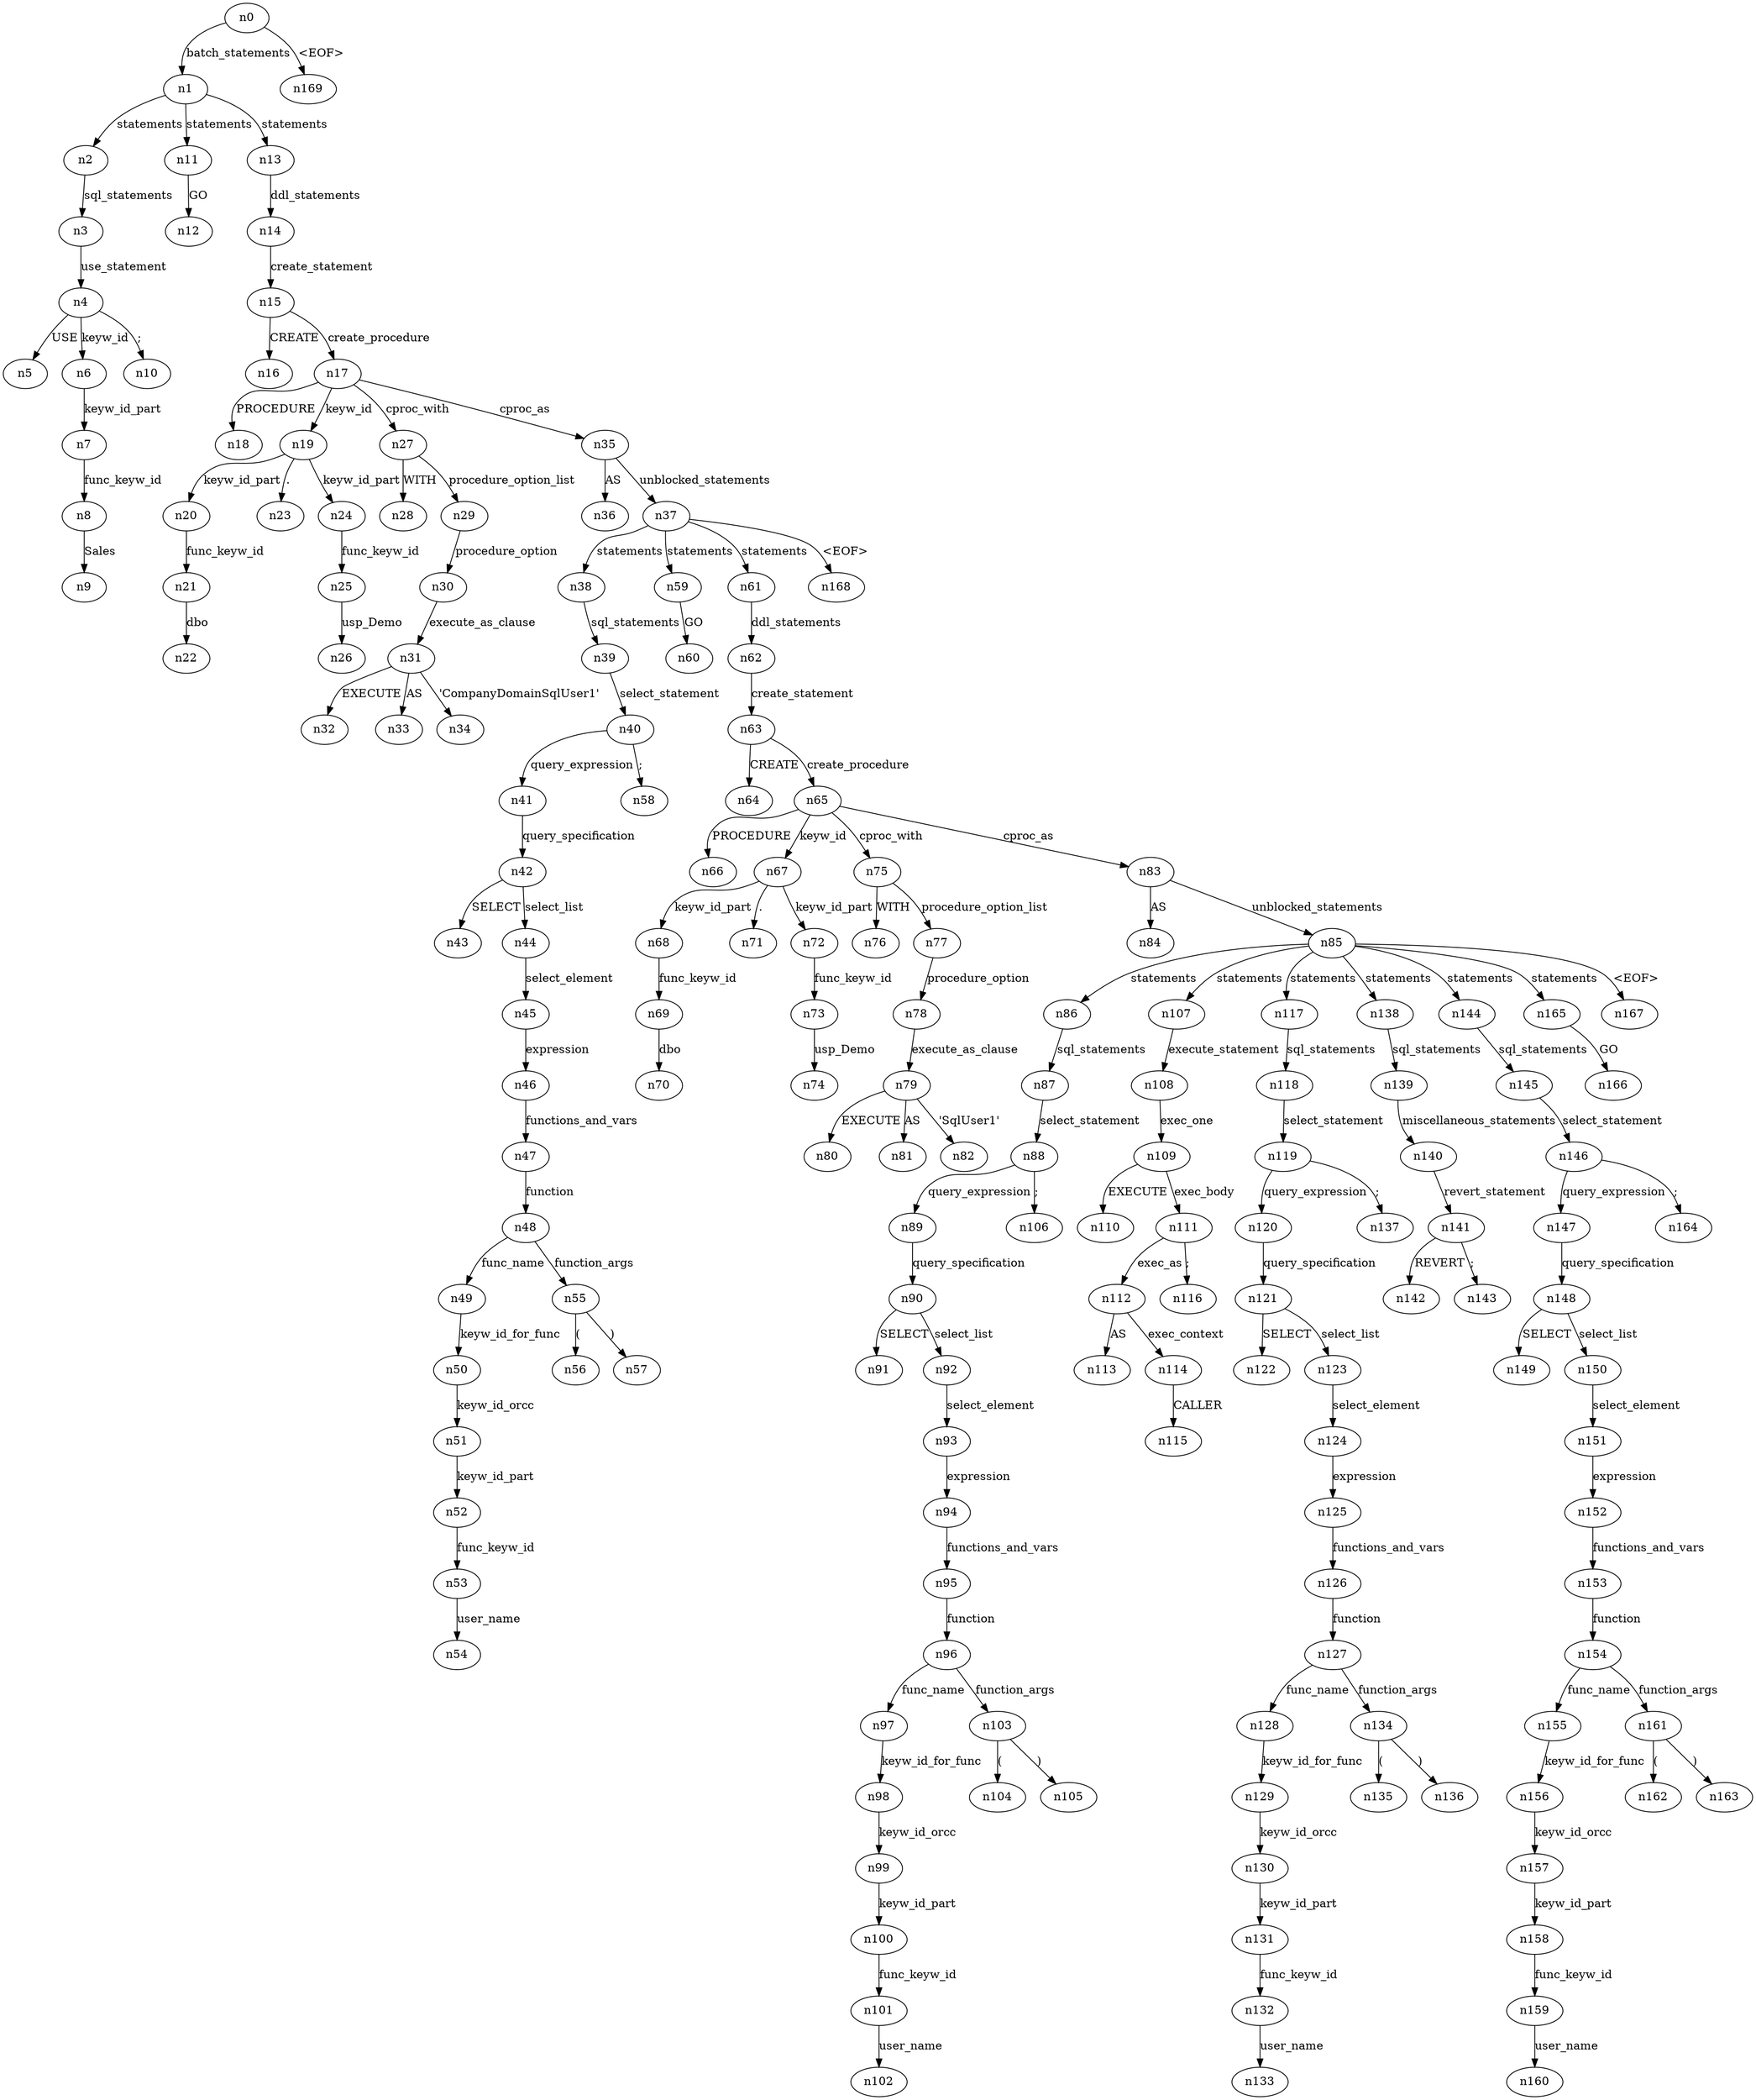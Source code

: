 digraph ParseTree {
  n0 -> n1 [label="batch_statements"];
  n1 -> n2 [label="statements"];
  n2 -> n3 [label="sql_statements"];
  n3 -> n4 [label="use_statement"];
  n4 -> n5 [label="USE"];
  n4 -> n6 [label="keyw_id"];
  n6 -> n7 [label="keyw_id_part"];
  n7 -> n8 [label="func_keyw_id"];
  n8 -> n9 [label="Sales"];
  n4 -> n10 [label=";"];
  n1 -> n11 [label="statements"];
  n11 -> n12 [label="GO"];
  n1 -> n13 [label="statements"];
  n13 -> n14 [label="ddl_statements"];
  n14 -> n15 [label="create_statement"];
  n15 -> n16 [label="CREATE"];
  n15 -> n17 [label="create_procedure"];
  n17 -> n18 [label="PROCEDURE"];
  n17 -> n19 [label="keyw_id"];
  n19 -> n20 [label="keyw_id_part"];
  n20 -> n21 [label="func_keyw_id"];
  n21 -> n22 [label="dbo"];
  n19 -> n23 [label="."];
  n19 -> n24 [label="keyw_id_part"];
  n24 -> n25 [label="func_keyw_id"];
  n25 -> n26 [label="usp_Demo"];
  n17 -> n27 [label="cproc_with"];
  n27 -> n28 [label="WITH"];
  n27 -> n29 [label="procedure_option_list"];
  n29 -> n30 [label="procedure_option"];
  n30 -> n31 [label="execute_as_clause"];
  n31 -> n32 [label="EXECUTE"];
  n31 -> n33 [label="AS"];
  n31 -> n34 [label="'CompanyDomain\SqlUser1'"];
  n17 -> n35 [label="cproc_as"];
  n35 -> n36 [label="AS"];
  n35 -> n37 [label="unblocked_statements"];
  n37 -> n38 [label="statements"];
  n38 -> n39 [label="sql_statements"];
  n39 -> n40 [label="select_statement"];
  n40 -> n41 [label="query_expression"];
  n41 -> n42 [label="query_specification"];
  n42 -> n43 [label="SELECT"];
  n42 -> n44 [label="select_list"];
  n44 -> n45 [label="select_element"];
  n45 -> n46 [label="expression"];
  n46 -> n47 [label="functions_and_vars"];
  n47 -> n48 [label="function"];
  n48 -> n49 [label="func_name"];
  n49 -> n50 [label="keyw_id_for_func"];
  n50 -> n51 [label="keyw_id_orcc"];
  n51 -> n52 [label="keyw_id_part"];
  n52 -> n53 [label="func_keyw_id"];
  n53 -> n54 [label="user_name"];
  n48 -> n55 [label="function_args"];
  n55 -> n56 [label="("];
  n55 -> n57 [label=")"];
  n40 -> n58 [label=";"];
  n37 -> n59 [label="statements"];
  n59 -> n60 [label="GO"];
  n37 -> n61 [label="statements"];
  n61 -> n62 [label="ddl_statements"];
  n62 -> n63 [label="create_statement"];
  n63 -> n64 [label="CREATE"];
  n63 -> n65 [label="create_procedure"];
  n65 -> n66 [label="PROCEDURE"];
  n65 -> n67 [label="keyw_id"];
  n67 -> n68 [label="keyw_id_part"];
  n68 -> n69 [label="func_keyw_id"];
  n69 -> n70 [label="dbo"];
  n67 -> n71 [label="."];
  n67 -> n72 [label="keyw_id_part"];
  n72 -> n73 [label="func_keyw_id"];
  n73 -> n74 [label="usp_Demo"];
  n65 -> n75 [label="cproc_with"];
  n75 -> n76 [label="WITH"];
  n75 -> n77 [label="procedure_option_list"];
  n77 -> n78 [label="procedure_option"];
  n78 -> n79 [label="execute_as_clause"];
  n79 -> n80 [label="EXECUTE"];
  n79 -> n81 [label="AS"];
  n79 -> n82 [label="'SqlUser1'"];
  n65 -> n83 [label="cproc_as"];
  n83 -> n84 [label="AS"];
  n83 -> n85 [label="unblocked_statements"];
  n85 -> n86 [label="statements"];
  n86 -> n87 [label="sql_statements"];
  n87 -> n88 [label="select_statement"];
  n88 -> n89 [label="query_expression"];
  n89 -> n90 [label="query_specification"];
  n90 -> n91 [label="SELECT"];
  n90 -> n92 [label="select_list"];
  n92 -> n93 [label="select_element"];
  n93 -> n94 [label="expression"];
  n94 -> n95 [label="functions_and_vars"];
  n95 -> n96 [label="function"];
  n96 -> n97 [label="func_name"];
  n97 -> n98 [label="keyw_id_for_func"];
  n98 -> n99 [label="keyw_id_orcc"];
  n99 -> n100 [label="keyw_id_part"];
  n100 -> n101 [label="func_keyw_id"];
  n101 -> n102 [label="user_name"];
  n96 -> n103 [label="function_args"];
  n103 -> n104 [label="("];
  n103 -> n105 [label=")"];
  n88 -> n106 [label=";"];
  n85 -> n107 [label="statements"];
  n107 -> n108 [label="execute_statement"];
  n108 -> n109 [label="exec_one"];
  n109 -> n110 [label="EXECUTE"];
  n109 -> n111 [label="exec_body"];
  n111 -> n112 [label="exec_as"];
  n112 -> n113 [label="AS"];
  n112 -> n114 [label="exec_context"];
  n114 -> n115 [label="CALLER"];
  n111 -> n116 [label=";"];
  n85 -> n117 [label="statements"];
  n117 -> n118 [label="sql_statements"];
  n118 -> n119 [label="select_statement"];
  n119 -> n120 [label="query_expression"];
  n120 -> n121 [label="query_specification"];
  n121 -> n122 [label="SELECT"];
  n121 -> n123 [label="select_list"];
  n123 -> n124 [label="select_element"];
  n124 -> n125 [label="expression"];
  n125 -> n126 [label="functions_and_vars"];
  n126 -> n127 [label="function"];
  n127 -> n128 [label="func_name"];
  n128 -> n129 [label="keyw_id_for_func"];
  n129 -> n130 [label="keyw_id_orcc"];
  n130 -> n131 [label="keyw_id_part"];
  n131 -> n132 [label="func_keyw_id"];
  n132 -> n133 [label="user_name"];
  n127 -> n134 [label="function_args"];
  n134 -> n135 [label="("];
  n134 -> n136 [label=")"];
  n119 -> n137 [label=";"];
  n85 -> n138 [label="statements"];
  n138 -> n139 [label="sql_statements"];
  n139 -> n140 [label="miscellaneous_statements"];
  n140 -> n141 [label="revert_statement"];
  n141 -> n142 [label="REVERT"];
  n141 -> n143 [label=";"];
  n85 -> n144 [label="statements"];
  n144 -> n145 [label="sql_statements"];
  n145 -> n146 [label="select_statement"];
  n146 -> n147 [label="query_expression"];
  n147 -> n148 [label="query_specification"];
  n148 -> n149 [label="SELECT"];
  n148 -> n150 [label="select_list"];
  n150 -> n151 [label="select_element"];
  n151 -> n152 [label="expression"];
  n152 -> n153 [label="functions_and_vars"];
  n153 -> n154 [label="function"];
  n154 -> n155 [label="func_name"];
  n155 -> n156 [label="keyw_id_for_func"];
  n156 -> n157 [label="keyw_id_orcc"];
  n157 -> n158 [label="keyw_id_part"];
  n158 -> n159 [label="func_keyw_id"];
  n159 -> n160 [label="user_name"];
  n154 -> n161 [label="function_args"];
  n161 -> n162 [label="("];
  n161 -> n163 [label=")"];
  n146 -> n164 [label=";"];
  n85 -> n165 [label="statements"];
  n165 -> n166 [label="GO"];
  n85 -> n167 [label="<EOF>"];
  n37 -> n168 [label="<EOF>"];
  n0 -> n169 [label="<EOF>"];
}